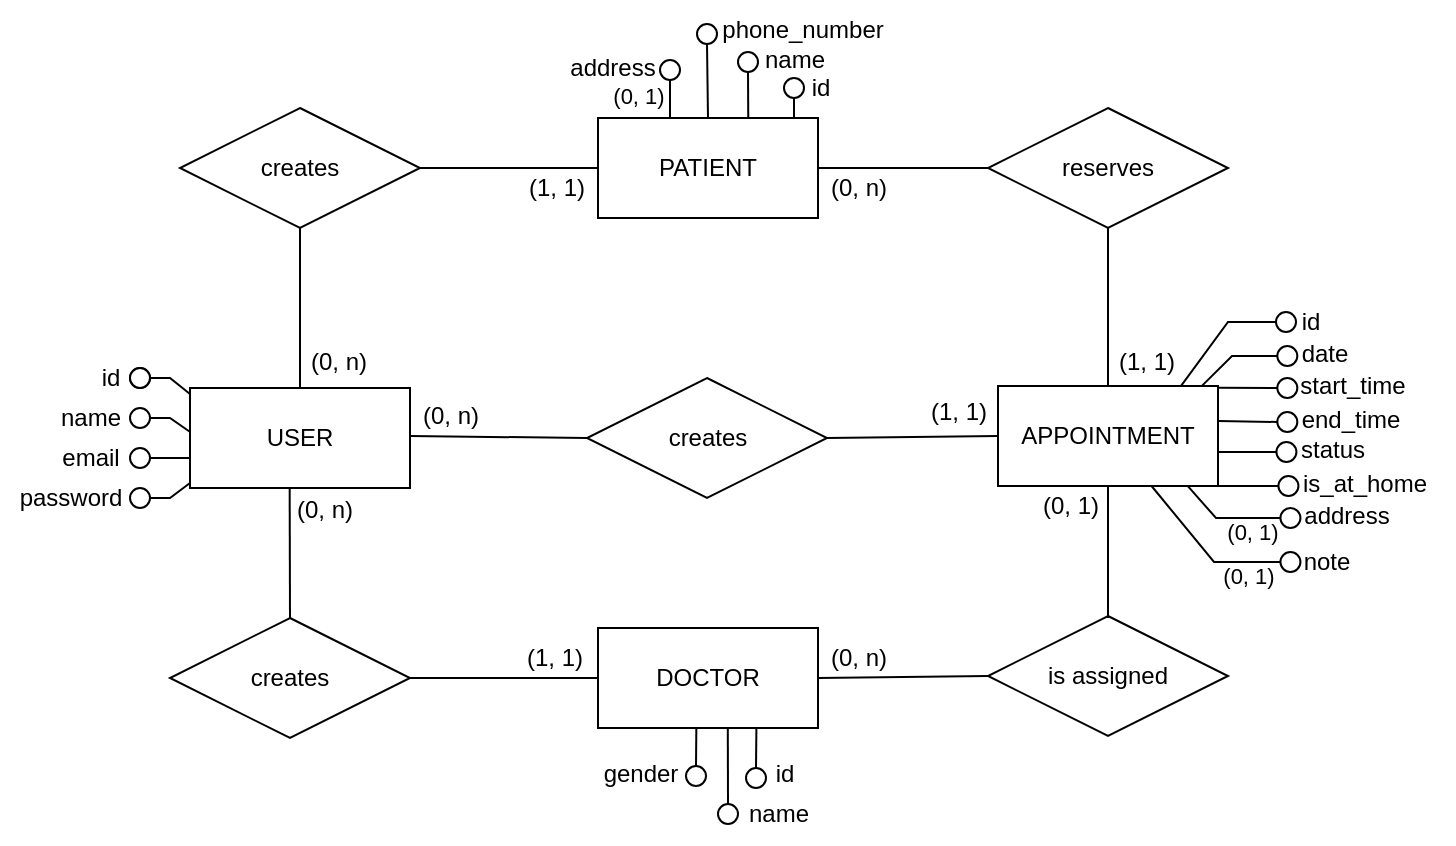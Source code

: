 <mxfile>
    <diagram name="Page-1" id="KoD-sisSPgoSJ2_ljXhh">
        <mxGraphModel dx="432" dy="246" grid="0" gridSize="10" guides="1" tooltips="1" connect="1" arrows="1" fold="1" page="1" pageScale="1" pageWidth="1100" pageHeight="850" math="0" shadow="0">
            <root>
                <mxCell id="0"/>
                <mxCell id="1" parent="0"/>
                <mxCell id="5e0h5vSC8ZfATbpdGrQT-1" value="USER" style="rounded=0;whiteSpace=wrap;html=1;fillColor=none;" parent="1" vertex="1">
                    <mxGeometry x="286" y="354" width="110" height="50" as="geometry"/>
                </mxCell>
                <mxCell id="5e0h5vSC8ZfATbpdGrQT-2" value="" style="endArrow=none;html=1;rounded=0;exitX=-0.001;exitY=0.437;exitDx=0;exitDy=0;exitPerimeter=0;" parent="1" source="5e0h5vSC8ZfATbpdGrQT-1" target="5e0h5vSC8ZfATbpdGrQT-3" edge="1">
                    <mxGeometry width="50" height="50" relative="1" as="geometry">
                        <mxPoint x="286" y="376.5" as="sourcePoint"/>
                        <mxPoint x="536" y="514" as="targetPoint"/>
                        <Array as="points">
                            <mxPoint x="276" y="369"/>
                        </Array>
                    </mxGeometry>
                </mxCell>
                <mxCell id="5e0h5vSC8ZfATbpdGrQT-3" value="" style="ellipse;whiteSpace=wrap;html=1;aspect=fixed;fillColor=none;" parent="1" vertex="1">
                    <mxGeometry x="256" y="364" width="10" height="10" as="geometry"/>
                </mxCell>
                <mxCell id="5e0h5vSC8ZfATbpdGrQT-4" value="" style="endArrow=none;html=1;rounded=0;exitX=0;exitY=0.5;exitDx=0;exitDy=0;" parent="1" target="5e0h5vSC8ZfATbpdGrQT-5" edge="1">
                    <mxGeometry width="50" height="50" relative="1" as="geometry">
                        <mxPoint x="286" y="389" as="sourcePoint"/>
                        <mxPoint x="546" y="524" as="targetPoint"/>
                        <Array as="points">
                            <mxPoint x="276" y="389"/>
                        </Array>
                    </mxGeometry>
                </mxCell>
                <mxCell id="5e0h5vSC8ZfATbpdGrQT-5" value="" style="ellipse;whiteSpace=wrap;html=1;aspect=fixed;fillColor=none;" parent="1" vertex="1">
                    <mxGeometry x="256" y="384" width="10" height="10" as="geometry"/>
                </mxCell>
                <mxCell id="5e0h5vSC8ZfATbpdGrQT-6" value="" style="endArrow=none;html=1;rounded=0;exitX=0;exitY=0.75;exitDx=0;exitDy=0;" parent="1" target="5e0h5vSC8ZfATbpdGrQT-7" edge="1">
                    <mxGeometry width="50" height="50" relative="1" as="geometry">
                        <mxPoint x="286" y="401.5" as="sourcePoint"/>
                        <mxPoint x="556" y="534" as="targetPoint"/>
                        <Array as="points">
                            <mxPoint x="276" y="409"/>
                        </Array>
                    </mxGeometry>
                </mxCell>
                <mxCell id="5e0h5vSC8ZfATbpdGrQT-7" value="" style="ellipse;whiteSpace=wrap;html=1;aspect=fixed;fillColor=none;" parent="1" vertex="1">
                    <mxGeometry x="256" y="404" width="10" height="10" as="geometry"/>
                </mxCell>
                <mxCell id="5e0h5vSC8ZfATbpdGrQT-8" value="name" style="text;html=1;align=center;verticalAlign=middle;resizable=0;points=[];autosize=1;strokeColor=none;fillColor=none;" parent="1" vertex="1">
                    <mxGeometry x="211" y="354" width="50" height="30" as="geometry"/>
                </mxCell>
                <mxCell id="5e0h5vSC8ZfATbpdGrQT-9" value="email" style="text;html=1;align=center;verticalAlign=middle;resizable=0;points=[];autosize=1;strokeColor=none;fillColor=none;" parent="1" vertex="1">
                    <mxGeometry x="211" y="374" width="50" height="30" as="geometry"/>
                </mxCell>
                <mxCell id="5e0h5vSC8ZfATbpdGrQT-10" value="password" style="text;html=1;align=center;verticalAlign=middle;resizable=0;points=[];autosize=1;strokeColor=none;fillColor=none;" parent="1" vertex="1">
                    <mxGeometry x="191" y="394" width="70" height="30" as="geometry"/>
                </mxCell>
                <mxCell id="5e0h5vSC8ZfATbpdGrQT-12" value="" style="endArrow=none;html=1;rounded=0;exitX=0;exitY=0.25;exitDx=0;exitDy=0;" parent="1" target="5e0h5vSC8ZfATbpdGrQT-13" edge="1">
                    <mxGeometry width="50" height="50" relative="1" as="geometry">
                        <mxPoint x="286" y="357" as="sourcePoint"/>
                        <mxPoint x="536" y="494" as="targetPoint"/>
                        <Array as="points">
                            <mxPoint x="276" y="349"/>
                        </Array>
                    </mxGeometry>
                </mxCell>
                <mxCell id="5e0h5vSC8ZfATbpdGrQT-13" value="" style="ellipse;whiteSpace=wrap;html=1;aspect=fixed;fillColor=none;" parent="1" vertex="1">
                    <mxGeometry x="256" y="344" width="10" height="10" as="geometry"/>
                </mxCell>
                <mxCell id="5e0h5vSC8ZfATbpdGrQT-14" value="id" style="text;html=1;align=center;verticalAlign=middle;resizable=0;points=[];autosize=1;strokeColor=none;fillColor=none;" parent="1" vertex="1">
                    <mxGeometry x="231" y="334" width="30" height="30" as="geometry"/>
                </mxCell>
                <mxCell id="5e0h5vSC8ZfATbpdGrQT-18" value="" style="ellipse;whiteSpace=wrap;html=1;aspect=fixed;fillColor=light-dark(#FFFFFF,#FFFFFF);" parent="1" vertex="1">
                    <mxGeometry x="256" y="344" width="10" height="10" as="geometry"/>
                </mxCell>
                <mxCell id="5e0h5vSC8ZfATbpdGrQT-28" value="DOCTOR" style="rounded=0;whiteSpace=wrap;html=1;fillColor=none;" parent="1" vertex="1">
                    <mxGeometry x="490" y="474" width="110" height="50" as="geometry"/>
                </mxCell>
                <mxCell id="5e0h5vSC8ZfATbpdGrQT-29" value="creates" style="rhombus;whiteSpace=wrap;html=1;fillColor=none;" parent="1" vertex="1">
                    <mxGeometry x="276" y="469" width="120" height="60" as="geometry"/>
                </mxCell>
                <mxCell id="5e0h5vSC8ZfATbpdGrQT-30" value="" style="endArrow=none;html=1;rounded=0;entryX=0.453;entryY=0.997;entryDx=0;entryDy=0;exitX=0.5;exitY=0;exitDx=0;exitDy=0;entryPerimeter=0;" parent="1" source="5e0h5vSC8ZfATbpdGrQT-29" target="5e0h5vSC8ZfATbpdGrQT-1" edge="1">
                    <mxGeometry width="50" height="50" relative="1" as="geometry">
                        <mxPoint x="226" y="388" as="sourcePoint"/>
                        <mxPoint x="336" y="403" as="targetPoint"/>
                    </mxGeometry>
                </mxCell>
                <mxCell id="5e0h5vSC8ZfATbpdGrQT-31" value="" style="endArrow=none;html=1;rounded=0;entryX=1;entryY=0.5;entryDx=0;entryDy=0;exitX=0;exitY=0.5;exitDx=0;exitDy=0;" parent="1" source="5e0h5vSC8ZfATbpdGrQT-28" target="5e0h5vSC8ZfATbpdGrQT-29" edge="1">
                    <mxGeometry width="50" height="50" relative="1" as="geometry">
                        <mxPoint x="356" y="469" as="sourcePoint"/>
                        <mxPoint x="346" y="424" as="targetPoint"/>
                    </mxGeometry>
                </mxCell>
                <mxCell id="5e0h5vSC8ZfATbpdGrQT-43" value="(0, n)" style="text;html=1;align=center;verticalAlign=middle;resizable=0;points=[];autosize=1;strokeColor=none;fillColor=none;" parent="1" vertex="1">
                    <mxGeometry x="328" y="400" width="50" height="30" as="geometry"/>
                </mxCell>
                <mxCell id="5e0h5vSC8ZfATbpdGrQT-44" value="(1, 1)" style="text;html=1;align=center;verticalAlign=middle;resizable=0;points=[];autosize=1;strokeColor=none;fillColor=none;" parent="1" vertex="1">
                    <mxGeometry x="443" y="474" width="50" height="30" as="geometry"/>
                </mxCell>
                <mxCell id="D14aTk9Bp_k3A3aO7_cn-1" value="APPOINTMENT" style="rounded=0;whiteSpace=wrap;html=1;fillColor=none;" parent="1" vertex="1">
                    <mxGeometry x="690" y="353" width="110" height="50" as="geometry"/>
                </mxCell>
                <mxCell id="D14aTk9Bp_k3A3aO7_cn-2" value="creates" style="rhombus;whiteSpace=wrap;html=1;fillColor=none;" parent="1" vertex="1">
                    <mxGeometry x="484.5" y="349" width="120" height="60" as="geometry"/>
                </mxCell>
                <mxCell id="D14aTk9Bp_k3A3aO7_cn-3" value="" style="endArrow=none;html=1;rounded=0;entryX=1;entryY=0.5;entryDx=0;entryDy=0;exitX=0;exitY=0.5;exitDx=0;exitDy=0;" parent="1" source="D14aTk9Bp_k3A3aO7_cn-1" target="D14aTk9Bp_k3A3aO7_cn-2" edge="1">
                    <mxGeometry width="50" height="50" relative="1" as="geometry">
                        <mxPoint x="306" y="468" as="sourcePoint"/>
                        <mxPoint x="306" y="413" as="targetPoint"/>
                    </mxGeometry>
                </mxCell>
                <mxCell id="D14aTk9Bp_k3A3aO7_cn-4" value="" style="endArrow=none;html=1;rounded=0;entryX=0;entryY=0.5;entryDx=0;entryDy=0;exitX=1;exitY=0.5;exitDx=0;exitDy=0;" parent="1" target="D14aTk9Bp_k3A3aO7_cn-2" edge="1">
                    <mxGeometry width="50" height="50" relative="1" as="geometry">
                        <mxPoint x="396" y="378" as="sourcePoint"/>
                        <mxPoint x="651" y="408" as="targetPoint"/>
                    </mxGeometry>
                </mxCell>
                <mxCell id="D14aTk9Bp_k3A3aO7_cn-5" value="" style="endArrow=none;html=1;rounded=0;entryX=0;entryY=0.5;entryDx=0;entryDy=0;exitX=0.72;exitY=1.002;exitDx=0;exitDy=0;exitPerimeter=0;" parent="1" source="5e0h5vSC8ZfATbpdGrQT-28" target="D14aTk9Bp_k3A3aO7_cn-6" edge="1">
                    <mxGeometry width="50" height="50" relative="1" as="geometry">
                        <mxPoint x="569" y="524" as="sourcePoint"/>
                        <mxPoint x="644" y="294" as="targetPoint"/>
                        <Array as="points"/>
                    </mxGeometry>
                </mxCell>
                <mxCell id="D14aTk9Bp_k3A3aO7_cn-6" value="" style="ellipse;whiteSpace=wrap;html=1;aspect=fixed;fillColor=light-dark(#FFFFFF,#F9FBFF);direction=south;" parent="1" vertex="1">
                    <mxGeometry x="564" y="544" width="10" height="10" as="geometry"/>
                </mxCell>
                <mxCell id="D14aTk9Bp_k3A3aO7_cn-7" value="" style="endArrow=none;html=1;rounded=0;exitX=0.59;exitY=1.002;exitDx=0;exitDy=0;entryX=0;entryY=0.5;entryDx=0;entryDy=0;exitPerimeter=0;" parent="1" source="5e0h5vSC8ZfATbpdGrQT-28" target="D14aTk9Bp_k3A3aO7_cn-8" edge="1">
                    <mxGeometry width="50" height="50" relative="1" as="geometry">
                        <mxPoint x="600" y="499" as="sourcePoint"/>
                        <mxPoint x="654" y="304" as="targetPoint"/>
                        <Array as="points"/>
                    </mxGeometry>
                </mxCell>
                <mxCell id="D14aTk9Bp_k3A3aO7_cn-8" value="" style="ellipse;whiteSpace=wrap;html=1;aspect=fixed;fillColor=none;direction=south;" parent="1" vertex="1">
                    <mxGeometry x="550" y="562" width="10" height="10" as="geometry"/>
                </mxCell>
                <mxCell id="D14aTk9Bp_k3A3aO7_cn-10" value="" style="ellipse;whiteSpace=wrap;html=1;aspect=fixed;fillColor=none;direction=south;" parent="1" vertex="1">
                    <mxGeometry x="534" y="543" width="10" height="10" as="geometry"/>
                </mxCell>
                <mxCell id="D14aTk9Bp_k3A3aO7_cn-11" value="id" style="text;html=1;align=center;verticalAlign=middle;resizable=0;points=[];autosize=1;strokeColor=none;fillColor=none;" parent="1" vertex="1">
                    <mxGeometry x="568" y="532" width="30" height="30" as="geometry"/>
                </mxCell>
                <mxCell id="D14aTk9Bp_k3A3aO7_cn-12" value="name" style="text;html=1;align=center;verticalAlign=middle;resizable=0;points=[];autosize=1;strokeColor=none;fillColor=none;" parent="1" vertex="1">
                    <mxGeometry x="554.5" y="552" width="50" height="30" as="geometry"/>
                </mxCell>
                <mxCell id="D14aTk9Bp_k3A3aO7_cn-13" value="gender" style="text;html=1;align=center;verticalAlign=middle;resizable=0;points=[];autosize=1;strokeColor=none;fillColor=none;" parent="1" vertex="1">
                    <mxGeometry x="483" y="534" width="55" height="26" as="geometry"/>
                </mxCell>
                <mxCell id="D14aTk9Bp_k3A3aO7_cn-15" value="" style="endArrow=none;html=1;rounded=0;entryX=0.447;entryY=1.004;entryDx=0;entryDy=0;exitX=0;exitY=0.5;exitDx=0;exitDy=0;entryPerimeter=0;" parent="1" source="D14aTk9Bp_k3A3aO7_cn-10" target="5e0h5vSC8ZfATbpdGrQT-28" edge="1">
                    <mxGeometry width="50" height="50" relative="1" as="geometry">
                        <mxPoint x="579" y="534" as="sourcePoint"/>
                        <mxPoint x="579" y="552" as="targetPoint"/>
                        <Array as="points"/>
                    </mxGeometry>
                </mxCell>
                <mxCell id="D14aTk9Bp_k3A3aO7_cn-17" value="" style="endArrow=none;html=1;rounded=0;entryX=0.5;entryY=1;entryDx=0;entryDy=0;exitX=0.996;exitY=0.418;exitDx=0;exitDy=0;exitPerimeter=0;" parent="1" target="D14aTk9Bp_k3A3aO7_cn-18" edge="1">
                    <mxGeometry width="50" height="50" relative="1" as="geometry">
                        <mxPoint x="800.0" y="353.9" as="sourcePoint"/>
                        <mxPoint x="585.66" y="277" as="targetPoint"/>
                        <Array as="points"/>
                    </mxGeometry>
                </mxCell>
                <mxCell id="D14aTk9Bp_k3A3aO7_cn-18" value="" style="ellipse;whiteSpace=wrap;html=1;aspect=fixed;fillColor=none;direction=south;" parent="1" vertex="1">
                    <mxGeometry x="829.66" y="349" width="10" height="10" as="geometry"/>
                </mxCell>
                <mxCell id="D14aTk9Bp_k3A3aO7_cn-19" value="is assigned" style="rhombus;whiteSpace=wrap;html=1;fillColor=none;" parent="1" vertex="1">
                    <mxGeometry x="685" y="468" width="120" height="60" as="geometry"/>
                </mxCell>
                <mxCell id="D14aTk9Bp_k3A3aO7_cn-20" value="" style="endArrow=none;html=1;rounded=0;entryX=0;entryY=0.5;entryDx=0;entryDy=0;exitX=1;exitY=0.5;exitDx=0;exitDy=0;" parent="1" source="5e0h5vSC8ZfATbpdGrQT-28" target="D14aTk9Bp_k3A3aO7_cn-19" edge="1">
                    <mxGeometry width="50" height="50" relative="1" as="geometry">
                        <mxPoint x="620" y="306" as="sourcePoint"/>
                        <mxPoint x="770" y="306" as="targetPoint"/>
                    </mxGeometry>
                </mxCell>
                <mxCell id="D14aTk9Bp_k3A3aO7_cn-21" value="" style="endArrow=none;html=1;rounded=0;entryX=0.5;entryY=1;entryDx=0;entryDy=0;exitX=0.5;exitY=0;exitDx=0;exitDy=0;" parent="1" target="D14aTk9Bp_k3A3aO7_cn-1" edge="1">
                    <mxGeometry width="50" height="50" relative="1" as="geometry">
                        <mxPoint x="745" y="469" as="sourcePoint"/>
                        <mxPoint x="560" y="419" as="targetPoint"/>
                    </mxGeometry>
                </mxCell>
                <mxCell id="D14aTk9Bp_k3A3aO7_cn-22" value="(0, n)" style="text;html=1;align=center;verticalAlign=middle;resizable=0;points=[];autosize=1;strokeColor=none;fillColor=none;" parent="1" vertex="1">
                    <mxGeometry x="391" y="353" width="50" height="30" as="geometry"/>
                </mxCell>
                <mxCell id="D14aTk9Bp_k3A3aO7_cn-23" value="(1, 1)" style="text;html=1;align=center;verticalAlign=middle;resizable=0;points=[];autosize=1;strokeColor=none;fillColor=none;" parent="1" vertex="1">
                    <mxGeometry x="645" y="351" width="50" height="30" as="geometry"/>
                </mxCell>
                <mxCell id="D14aTk9Bp_k3A3aO7_cn-24" value="(0, n)" style="text;html=1;align=center;verticalAlign=middle;resizable=0;points=[];autosize=1;strokeColor=none;fillColor=none;" parent="1" vertex="1">
                    <mxGeometry x="595" y="474" width="50" height="30" as="geometry"/>
                </mxCell>
                <mxCell id="D14aTk9Bp_k3A3aO7_cn-25" value="(0, 1)" style="text;html=1;align=center;verticalAlign=middle;resizable=0;points=[];autosize=1;strokeColor=none;fillColor=none;" parent="1" vertex="1">
                    <mxGeometry x="701" y="398" width="50" height="30" as="geometry"/>
                </mxCell>
                <mxCell id="D14aTk9Bp_k3A3aO7_cn-26" value="date" style="text;html=1;align=center;verticalAlign=middle;resizable=0;points=[];autosize=1;strokeColor=none;fillColor=none;" parent="1" vertex="1">
                    <mxGeometry x="832.0" y="324" width="41" height="26" as="geometry"/>
                </mxCell>
                <mxCell id="D14aTk9Bp_k3A3aO7_cn-30" value="" style="endArrow=none;html=1;rounded=0;entryX=0.5;entryY=1;entryDx=0;entryDy=0;exitX=1;exitY=0.75;exitDx=0;exitDy=0;" parent="1" target="D14aTk9Bp_k3A3aO7_cn-31" edge="1">
                    <mxGeometry width="50" height="50" relative="1" as="geometry">
                        <mxPoint x="800.44" y="370.5" as="sourcePoint"/>
                        <mxPoint x="590.66" y="301" as="targetPoint"/>
                        <Array as="points"/>
                    </mxGeometry>
                </mxCell>
                <mxCell id="D14aTk9Bp_k3A3aO7_cn-31" value="" style="ellipse;whiteSpace=wrap;html=1;aspect=fixed;fillColor=none;direction=south;" parent="1" vertex="1">
                    <mxGeometry x="829.66" y="366" width="10" height="10" as="geometry"/>
                </mxCell>
                <mxCell id="D14aTk9Bp_k3A3aO7_cn-32" value="start_time" style="text;html=1;align=center;verticalAlign=middle;resizable=0;points=[];autosize=1;strokeColor=none;fillColor=none;" parent="1" vertex="1">
                    <mxGeometry x="831" y="340" width="71" height="26" as="geometry"/>
                </mxCell>
                <mxCell id="D14aTk9Bp_k3A3aO7_cn-34" value="" style="endArrow=none;html=1;rounded=0;entryX=0.5;entryY=1;entryDx=0;entryDy=0;exitX=0.833;exitY=-0.004;exitDx=0;exitDy=0;exitPerimeter=0;" parent="1" source="D14aTk9Bp_k3A3aO7_cn-1" target="D14aTk9Bp_k3A3aO7_cn-35" edge="1">
                    <mxGeometry width="50" height="50" relative="1" as="geometry">
                        <mxPoint x="793.18" y="351.8" as="sourcePoint"/>
                        <mxPoint x="585.66" y="259" as="targetPoint"/>
                        <Array as="points">
                            <mxPoint x="805" y="321"/>
                        </Array>
                    </mxGeometry>
                </mxCell>
                <mxCell id="D14aTk9Bp_k3A3aO7_cn-35" value="" style="ellipse;whiteSpace=wrap;html=1;aspect=fixed;fillColor=light-dark(#FFFFFF,#F9FBFF);direction=south;" parent="1" vertex="1">
                    <mxGeometry x="829.0" y="316" width="10" height="10" as="geometry"/>
                </mxCell>
                <mxCell id="D14aTk9Bp_k3A3aO7_cn-36" value="id" style="text;html=1;align=center;verticalAlign=middle;resizable=0;points=[];autosize=1;strokeColor=none;fillColor=none;" parent="1" vertex="1">
                    <mxGeometry x="831.0" y="306" width="30" height="30" as="geometry"/>
                </mxCell>
                <mxCell id="D14aTk9Bp_k3A3aO7_cn-42" value="" style="endArrow=none;html=1;rounded=0;entryX=0.5;entryY=0;entryDx=0;entryDy=0;exitX=0.5;exitY=1;exitDx=0;exitDy=0;" parent="1" source="D14aTk9Bp_k3A3aO7_cn-43" target="5e0h5vSC8ZfATbpdGrQT-1" edge="1">
                    <mxGeometry width="50" height="50" relative="1" as="geometry">
                        <mxPoint x="366" y="298" as="sourcePoint"/>
                        <mxPoint x="366" y="353" as="targetPoint"/>
                    </mxGeometry>
                </mxCell>
                <mxCell id="D14aTk9Bp_k3A3aO7_cn-43" value="creates" style="rhombus;whiteSpace=wrap;html=1;fillColor=none;" parent="1" vertex="1">
                    <mxGeometry x="281" y="214" width="120" height="60" as="geometry"/>
                </mxCell>
                <mxCell id="D14aTk9Bp_k3A3aO7_cn-44" value="PATIENT" style="rounded=0;whiteSpace=wrap;html=1;fillColor=none;" parent="1" vertex="1">
                    <mxGeometry x="490" y="219" width="110" height="50" as="geometry"/>
                </mxCell>
                <mxCell id="D14aTk9Bp_k3A3aO7_cn-45" value="" style="endArrow=none;html=1;rounded=0;entryX=1;entryY=0.5;entryDx=0;entryDy=0;exitX=0;exitY=0.5;exitDx=0;exitDy=0;" parent="1" source="D14aTk9Bp_k3A3aO7_cn-44" target="D14aTk9Bp_k3A3aO7_cn-43" edge="1">
                    <mxGeometry width="50" height="50" relative="1" as="geometry">
                        <mxPoint x="378" y="283" as="sourcePoint"/>
                        <mxPoint x="376" y="363" as="targetPoint"/>
                    </mxGeometry>
                </mxCell>
                <mxCell id="pxB9osVp5WJR0z6cPD1y-1" value="reserves" style="rhombus;whiteSpace=wrap;html=1;fillColor=none;" parent="1" vertex="1">
                    <mxGeometry x="685" y="214" width="120" height="60" as="geometry"/>
                </mxCell>
                <mxCell id="pxB9osVp5WJR0z6cPD1y-2" value="" style="endArrow=none;html=1;rounded=0;entryX=1;entryY=0.5;entryDx=0;entryDy=0;exitX=0;exitY=0.5;exitDx=0;exitDy=0;" parent="1" source="pxB9osVp5WJR0z6cPD1y-1" target="D14aTk9Bp_k3A3aO7_cn-44" edge="1">
                    <mxGeometry width="50" height="50" relative="1" as="geometry">
                        <mxPoint x="511" y="253" as="sourcePoint"/>
                        <mxPoint x="436" y="253" as="targetPoint"/>
                    </mxGeometry>
                </mxCell>
                <mxCell id="pxB9osVp5WJR0z6cPD1y-3" value="" style="endArrow=none;html=1;rounded=0;entryX=0.5;entryY=0;entryDx=0;entryDy=0;exitX=0.5;exitY=1;exitDx=0;exitDy=0;" parent="1" source="pxB9osVp5WJR0z6cPD1y-1" target="D14aTk9Bp_k3A3aO7_cn-1" edge="1">
                    <mxGeometry width="50" height="50" relative="1" as="geometry">
                        <mxPoint x="700" y="253" as="sourcePoint"/>
                        <mxPoint x="605" y="253" as="targetPoint"/>
                    </mxGeometry>
                </mxCell>
                <mxCell id="pxB9osVp5WJR0z6cPD1y-4" value="(0, n)" style="text;html=1;align=center;verticalAlign=middle;resizable=0;points=[];autosize=1;strokeColor=none;fillColor=none;" parent="1" vertex="1">
                    <mxGeometry x="335" y="326" width="50" height="30" as="geometry"/>
                </mxCell>
                <mxCell id="pxB9osVp5WJR0z6cPD1y-5" value="(1, 1)" style="text;html=1;align=center;verticalAlign=middle;resizable=0;points=[];autosize=1;strokeColor=none;fillColor=none;" parent="1" vertex="1">
                    <mxGeometry x="444" y="239" width="50" height="30" as="geometry"/>
                </mxCell>
                <mxCell id="pxB9osVp5WJR0z6cPD1y-6" value="(0, n)" style="text;html=1;align=center;verticalAlign=middle;resizable=0;points=[];autosize=1;strokeColor=none;fillColor=none;" parent="1" vertex="1">
                    <mxGeometry x="595" y="239" width="50" height="30" as="geometry"/>
                </mxCell>
                <mxCell id="pxB9osVp5WJR0z6cPD1y-7" value="(1, 1)" style="text;html=1;align=center;verticalAlign=middle;resizable=0;points=[];autosize=1;strokeColor=none;fillColor=none;" parent="1" vertex="1">
                    <mxGeometry x="739" y="326" width="50" height="30" as="geometry"/>
                </mxCell>
                <mxCell id="pxB9osVp5WJR0z6cPD1y-15" value="" style="endArrow=none;html=1;rounded=0;exitX=0.683;exitY=0.005;exitDx=0;exitDy=0;entryX=1;entryY=0.5;entryDx=0;entryDy=0;exitPerimeter=0;" parent="1" source="D14aTk9Bp_k3A3aO7_cn-44" target="pxB9osVp5WJR0z6cPD1y-17" edge="1">
                    <mxGeometry width="50" height="50" relative="1" as="geometry">
                        <mxPoint x="535" y="219" as="sourcePoint"/>
                        <mxPoint x="541" y="189" as="targetPoint"/>
                        <Array as="points"/>
                    </mxGeometry>
                </mxCell>
                <mxCell id="pxB9osVp5WJR0z6cPD1y-16" value="" style="endArrow=none;html=1;rounded=0;entryX=1;entryY=0.5;entryDx=0;entryDy=0;" parent="1" target="pxB9osVp5WJR0z6cPD1y-18" edge="1">
                    <mxGeometry width="50" height="50" relative="1" as="geometry">
                        <mxPoint x="588" y="219" as="sourcePoint"/>
                        <mxPoint x="588" y="179" as="targetPoint"/>
                        <Array as="points"/>
                    </mxGeometry>
                </mxCell>
                <mxCell id="pxB9osVp5WJR0z6cPD1y-17" value="" style="ellipse;whiteSpace=wrap;html=1;aspect=fixed;fillColor=none;direction=south;" parent="1" vertex="1">
                    <mxGeometry x="560" y="186" width="10" height="10" as="geometry"/>
                </mxCell>
                <mxCell id="pxB9osVp5WJR0z6cPD1y-18" value="" style="ellipse;whiteSpace=wrap;html=1;aspect=fixed;fillColor=light-dark(#FFFFFF,#F9FBFF);direction=south;" parent="1" vertex="1">
                    <mxGeometry x="583" y="199" width="10" height="10" as="geometry"/>
                </mxCell>
                <mxCell id="pxB9osVp5WJR0z6cPD1y-19" value="name" style="text;html=1;align=center;verticalAlign=middle;resizable=0;points=[];autosize=1;strokeColor=none;fillColor=none;" parent="1" vertex="1">
                    <mxGeometry x="563" y="175" width="50" height="30" as="geometry"/>
                </mxCell>
                <mxCell id="pxB9osVp5WJR0z6cPD1y-20" value="id" style="text;html=1;align=center;verticalAlign=middle;resizable=0;points=[];autosize=1;strokeColor=none;fillColor=none;" parent="1" vertex="1">
                    <mxGeometry x="586" y="189" width="30" height="30" as="geometry"/>
                </mxCell>
                <mxCell id="pxB9osVp5WJR0z6cPD1y-21" value="" style="endArrow=none;html=1;rounded=0;exitX=0.5;exitY=0;exitDx=0;exitDy=0;entryX=1;entryY=0.5;entryDx=0;entryDy=0;" parent="1" source="D14aTk9Bp_k3A3aO7_cn-44" target="pxB9osVp5WJR0z6cPD1y-22" edge="1">
                    <mxGeometry width="50" height="50" relative="1" as="geometry">
                        <mxPoint x="549.5" y="220" as="sourcePoint"/>
                        <mxPoint x="520" y="190" as="targetPoint"/>
                        <Array as="points"/>
                    </mxGeometry>
                </mxCell>
                <mxCell id="pxB9osVp5WJR0z6cPD1y-22" value="" style="ellipse;whiteSpace=wrap;html=1;aspect=fixed;fillColor=none;direction=south;" parent="1" vertex="1">
                    <mxGeometry x="539.5" y="172" width="10" height="10" as="geometry"/>
                </mxCell>
                <mxCell id="pxB9osVp5WJR0z6cPD1y-23" value="phone_number" style="text;html=1;align=center;verticalAlign=middle;resizable=0;points=[];autosize=1;strokeColor=none;fillColor=none;" parent="1" vertex="1">
                    <mxGeometry x="542" y="160" width="100" height="30" as="geometry"/>
                </mxCell>
                <mxCell id="2" value="" style="endArrow=none;html=1;rounded=0;entryX=0.5;entryY=1;entryDx=0;entryDy=0;exitX=0.999;exitY=0.7;exitDx=0;exitDy=0;exitPerimeter=0;" parent="1" target="3" edge="1">
                    <mxGeometry width="50" height="50" relative="1" as="geometry">
                        <mxPoint x="799.89" y="386" as="sourcePoint"/>
                        <mxPoint x="590.22" y="316" as="targetPoint"/>
                        <Array as="points"/>
                    </mxGeometry>
                </mxCell>
                <mxCell id="3" value="" style="ellipse;whiteSpace=wrap;html=1;aspect=fixed;fillColor=none;direction=south;" parent="1" vertex="1">
                    <mxGeometry x="829.22" y="381" width="10" height="10" as="geometry"/>
                </mxCell>
                <mxCell id="4" value="is_at_home" style="text;html=1;align=center;verticalAlign=middle;resizable=0;points=[];autosize=1;strokeColor=none;fillColor=none;" parent="1" vertex="1">
                    <mxGeometry x="828" y="387" width="90" height="30" as="geometry"/>
                </mxCell>
                <mxCell id="5" value="" style="endArrow=none;html=1;rounded=0;entryX=1;entryY=0.5;entryDx=0;entryDy=0;exitX=0.209;exitY=-0.002;exitDx=0;exitDy=0;exitPerimeter=0;" parent="1" target="6" edge="1">
                    <mxGeometry width="50" height="50" relative="1" as="geometry">
                        <mxPoint x="525.99" y="218.9" as="sourcePoint"/>
                        <mxPoint x="511.5" y="191.5" as="targetPoint"/>
                        <Array as="points"/>
                    </mxGeometry>
                </mxCell>
                <mxCell id="6" value="" style="ellipse;whiteSpace=wrap;html=1;aspect=fixed;fillColor=none;direction=south;" parent="1" vertex="1">
                    <mxGeometry x="521" y="190" width="10" height="10" as="geometry"/>
                </mxCell>
                <mxCell id="22" value="" style="endArrow=none;html=1;rounded=0;entryX=0.5;entryY=1;entryDx=0;entryDy=0;exitX=1;exitY=1;exitDx=0;exitDy=0;" parent="1" source="D14aTk9Bp_k3A3aO7_cn-1" target="23" edge="1">
                    <mxGeometry width="50" height="50" relative="1" as="geometry">
                        <mxPoint x="800" y="404" as="sourcePoint"/>
                        <mxPoint x="590.22" y="334" as="targetPoint"/>
                        <Array as="points"/>
                    </mxGeometry>
                </mxCell>
                <mxCell id="23" value="" style="ellipse;whiteSpace=wrap;html=1;aspect=fixed;fillColor=none;direction=south;" parent="1" vertex="1">
                    <mxGeometry x="830.22" y="398" width="10" height="10" as="geometry"/>
                </mxCell>
                <mxCell id="24" value="status" style="text;html=1;align=center;verticalAlign=middle;resizable=0;points=[];autosize=1;strokeColor=none;fillColor=none;" parent="1" vertex="1">
                    <mxGeometry x="832.22" y="372" width="50" height="26" as="geometry"/>
                </mxCell>
                <mxCell id="28" value="" style="endArrow=none;html=1;rounded=0;entryX=0.5;entryY=1;entryDx=0;entryDy=0;exitX=0.861;exitY=0.997;exitDx=0;exitDy=0;exitPerimeter=0;" parent="1" source="D14aTk9Bp_k3A3aO7_cn-1" target="29" edge="1">
                    <mxGeometry width="50" height="50" relative="1" as="geometry">
                        <mxPoint x="783.4" y="399.9" as="sourcePoint"/>
                        <mxPoint x="591.22" y="351" as="targetPoint"/>
                        <Array as="points">
                            <mxPoint x="799" y="419"/>
                        </Array>
                    </mxGeometry>
                </mxCell>
                <mxCell id="29" value="" style="ellipse;whiteSpace=wrap;html=1;aspect=fixed;fillColor=none;direction=south;" parent="1" vertex="1">
                    <mxGeometry x="831.22" y="414" width="10" height="10" as="geometry"/>
                </mxCell>
                <mxCell id="30" value="address" style="text;html=1;align=center;verticalAlign=middle;resizable=0;points=[];autosize=1;strokeColor=none;fillColor=none;" parent="1" vertex="1">
                    <mxGeometry x="829.22" y="403" width="70" height="30" as="geometry"/>
                </mxCell>
                <mxCell id="31" value="&lt;font style=&quot;font-size: 11px; color: light-dark(rgb(0, 0, 0), rgb(255, 255, 255));&quot;&gt;(0, 1)&lt;/font&gt;" style="text;html=1;align=center;verticalAlign=middle;resizable=0;points=[];autosize=1;strokeColor=none;fillColor=none;" parent="1" vertex="1">
                    <mxGeometry x="792.22" y="411" width="50" height="30" as="geometry"/>
                </mxCell>
                <mxCell id="39" value="address" style="text;html=1;align=center;verticalAlign=middle;resizable=0;points=[];autosize=1;strokeColor=none;fillColor=none;" parent="1" vertex="1">
                    <mxGeometry x="462" y="179" width="70" height="30" as="geometry"/>
                </mxCell>
                <mxCell id="40" value="&lt;font style=&quot;font-size: 11px; color: light-dark(rgb(0, 0, 0), rgb(255, 255, 255));&quot;&gt;(0, 1)&lt;/font&gt;" style="text;html=1;align=center;verticalAlign=middle;resizable=0;points=[];autosize=1;strokeColor=none;fillColor=none;" parent="1" vertex="1">
                    <mxGeometry x="488" y="195" width="44" height="26" as="geometry"/>
                </mxCell>
                <mxCell id="meJpnzkbzbjfW9pYP_V8-42" value="note" style="text;html=1;align=center;verticalAlign=middle;resizable=0;points=[];autosize=1;strokeColor=none;fillColor=none;" parent="1" vertex="1">
                    <mxGeometry x="833" y="428" width="41" height="26" as="geometry"/>
                </mxCell>
                <mxCell id="meJpnzkbzbjfW9pYP_V8-43" value="" style="endArrow=none;html=1;rounded=0;entryX=0.5;entryY=1;entryDx=0;entryDy=0;exitX=0.698;exitY=1;exitDx=0;exitDy=0;exitPerimeter=0;" parent="1" source="D14aTk9Bp_k3A3aO7_cn-1" target="meJpnzkbzbjfW9pYP_V8-44" edge="1">
                    <mxGeometry width="50" height="50" relative="1" as="geometry">
                        <mxPoint x="765.46" y="399.9" as="sourcePoint"/>
                        <mxPoint x="590.22" y="373" as="targetPoint"/>
                        <Array as="points">
                            <mxPoint x="798" y="441"/>
                        </Array>
                    </mxGeometry>
                </mxCell>
                <mxCell id="meJpnzkbzbjfW9pYP_V8-44" value="" style="ellipse;whiteSpace=wrap;html=1;aspect=fixed;fillColor=none;direction=south;" parent="1" vertex="1">
                    <mxGeometry x="831.22" y="436" width="10" height="10" as="geometry"/>
                </mxCell>
                <mxCell id="meJpnzkbzbjfW9pYP_V8-45" value="&lt;font style=&quot;font-size: 11px; color: light-dark(rgb(0, 0, 0), rgb(255, 255, 255));&quot;&gt;(0, 1)&lt;/font&gt;" style="text;html=1;align=center;verticalAlign=middle;resizable=0;points=[];autosize=1;strokeColor=none;fillColor=none;" parent="1" vertex="1">
                    <mxGeometry x="790.22" y="433" width="50" height="30" as="geometry"/>
                </mxCell>
                <mxCell id="41" value="" style="endArrow=none;html=1;rounded=0;entryX=0.5;entryY=1;entryDx=0;entryDy=0;exitX=0.928;exitY=-0.004;exitDx=0;exitDy=0;exitPerimeter=0;" parent="1" source="D14aTk9Bp_k3A3aO7_cn-1" target="42" edge="1">
                    <mxGeometry width="50" height="50" relative="1" as="geometry">
                        <mxPoint x="793" y="353" as="sourcePoint"/>
                        <mxPoint x="585.66" y="261" as="targetPoint"/>
                        <Array as="points">
                            <mxPoint x="807" y="338"/>
                        </Array>
                    </mxGeometry>
                </mxCell>
                <mxCell id="42" value="" style="ellipse;whiteSpace=wrap;html=1;aspect=fixed;fillColor=none;direction=south;" parent="1" vertex="1">
                    <mxGeometry x="829.66" y="333" width="10" height="10" as="geometry"/>
                </mxCell>
                <mxCell id="44" value="end_time" style="text;html=1;align=center;verticalAlign=middle;resizable=0;points=[];autosize=1;strokeColor=none;fillColor=none;" parent="1" vertex="1">
                    <mxGeometry x="832.5" y="357" width="67" height="26" as="geometry"/>
                </mxCell>
            </root>
        </mxGraphModel>
    </diagram>
</mxfile>
